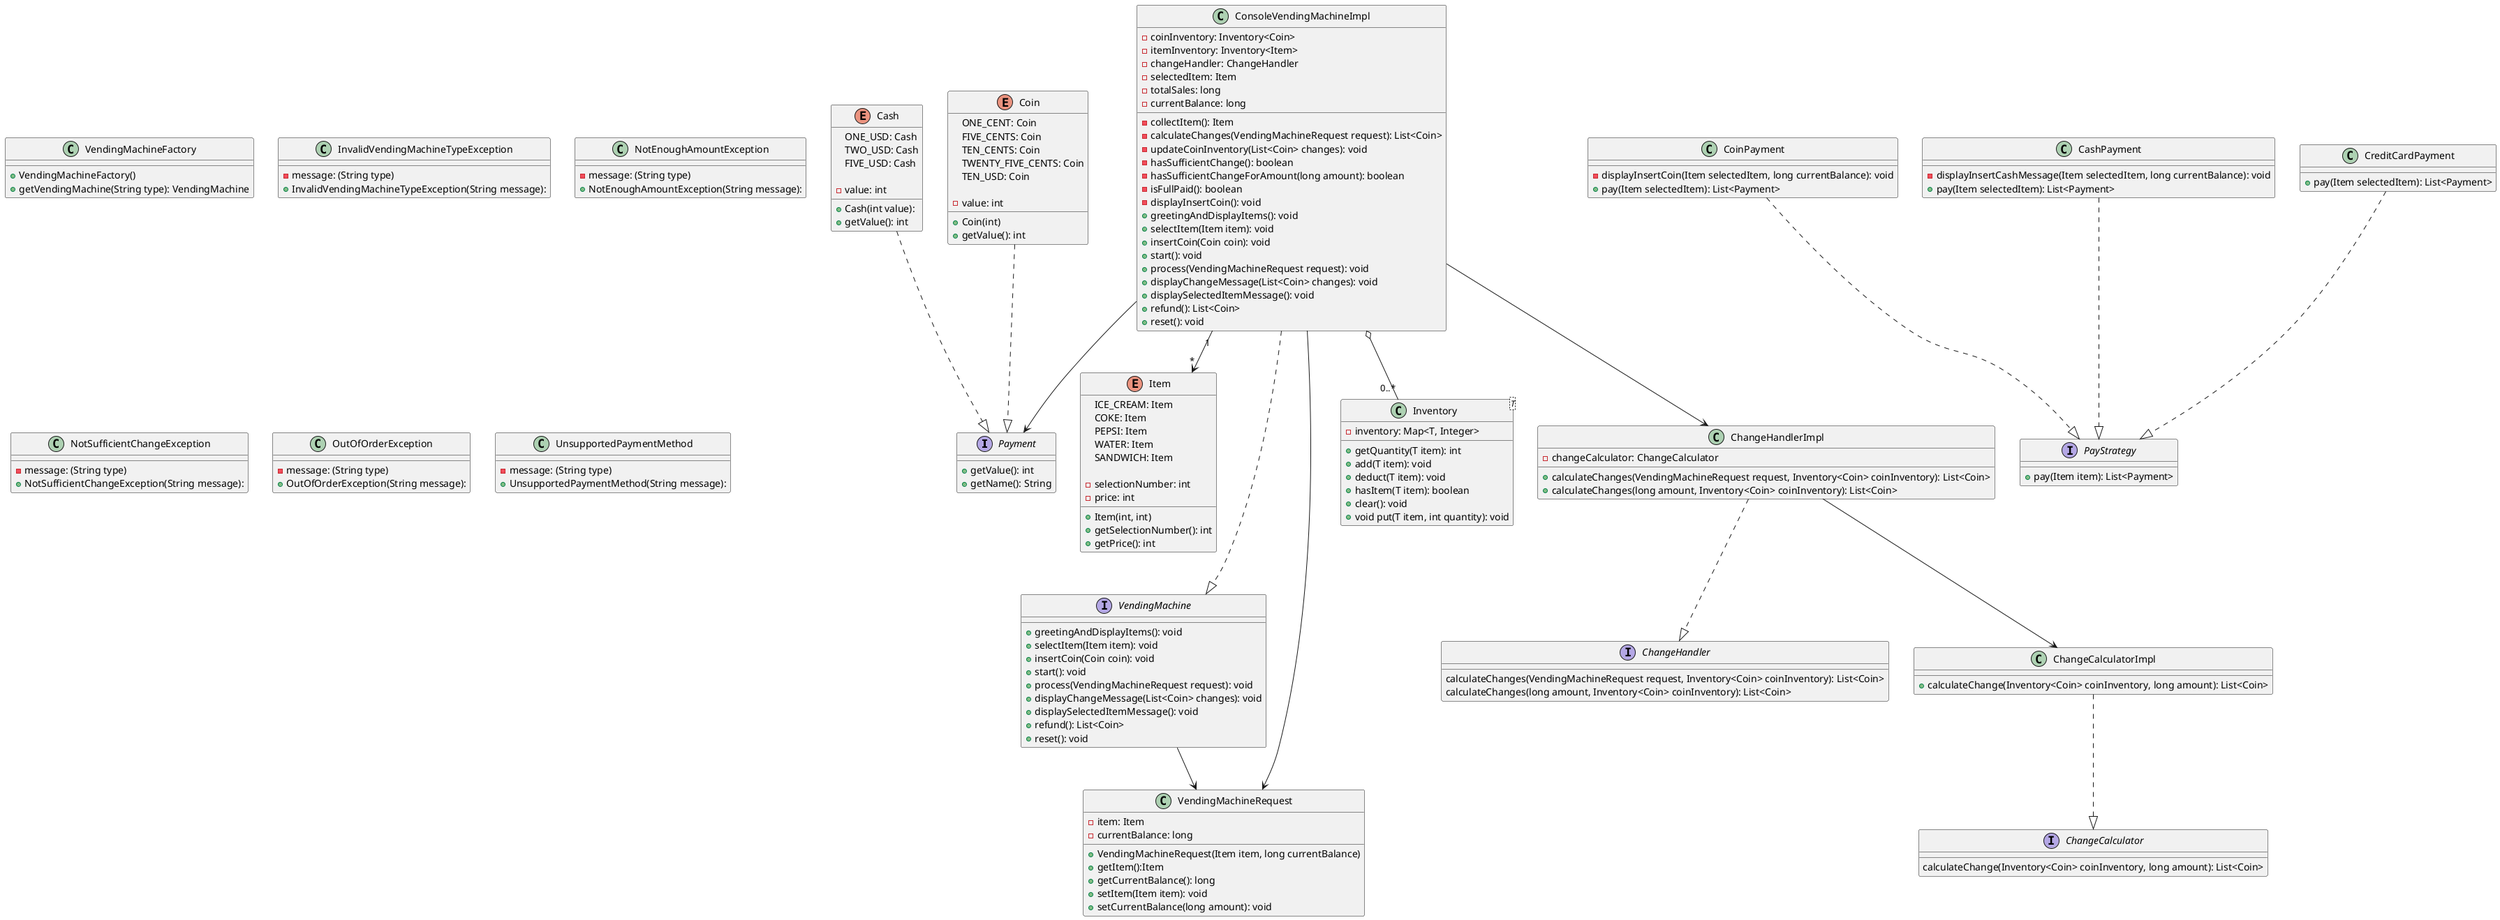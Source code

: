 @startuml
'https://plantuml.com/class-diagram

interface Payment{
+ getValue(): int
+ getName(): String
}

interface PayStrategy {
+ pay(Item item): List<Payment>
}

class CoinPayment{
- displayInsertCoin(Item selectedItem, long currentBalance): void
+ pay(Item selectedItem): List<Payment>
}

class CashPayment{
- displayInsertCashMessage(Item selectedItem, long currentBalance): void
+ pay(Item selectedItem): List<Payment>
}
class CreditCardPayment {
+ pay(Item selectedItem): List<Payment>
}
CoinPayment ..|> PayStrategy
CashPayment ..|> PayStrategy
CreditCardPayment ..|> PayStrategy

enum Cash {
ONE_USD: Cash
TWO_USD: Cash
FIVE_USD: Cash

- value: int
+ Cash(int value):
+ getValue(): int
}

Cash ..|> Payment
Coin ..|> Payment

enum Coin {
ONE_CENT: Coin
FIVE_CENTS: Coin
TEN_CENTS: Coin
TWENTY_FIVE_CENTS: Coin
TEN_USD: Coin

- value: int
+ Coin(int)
+ getValue(): int
}

enum Item {
ICE_CREAM: Item
COKE: Item
PEPSI: Item
WATER: Item
SANDWICH: Item

- selectionNumber: int
- price: int
+ Item(int, int)
+ getSelectionNumber(): int
+ getPrice(): int
}

interface VendingMachine {
+ greetingAndDisplayItems(): void
+ selectItem(Item item): void
+ insertCoin(Coin coin): void
+ start(): void
+ process(VendingMachineRequest request): void
+ displayChangeMessage(List<Coin> changes): void
+ displaySelectedItemMessage(): void
+ refund(): List<Coin>
+ reset(): void
}

class VendingMachineFactory{
+ VendingMachineFactory()
+ getVendingMachine(String type): VendingMachine
}

ConsoleVendingMachineImpl "1" --> "*" Item

ConsoleVendingMachineImpl ...|> VendingMachine
ConsoleVendingMachineImpl --> VendingMachineRequest
ConsoleVendingMachineImpl  o-- "0..*" Inventory
VendingMachine --> VendingMachineRequest
ConsoleVendingMachineImpl --> ChangeHandlerImpl
ConsoleVendingMachineImpl --> Payment

class ConsoleVendingMachineImpl {
- coinInventory: Inventory<Coin>
- itemInventory: Inventory<Item>
- changeHandler: ChangeHandler
- selectedItem: Item
- totalSales: long
- currentBalance: long

- collectItem(): Item
- calculateChanges(VendingMachineRequest request): List<Coin>
- updateCoinInventory(List<Coin> changes): void
- hasSufficientChange(): boolean
- hasSufficientChangeForAmount(long amount): boolean
- isFullPaid(): boolean
- displayInsertCoin(): void
+ greetingAndDisplayItems(): void
+ selectItem(Item item): void
+ insertCoin(Coin coin): void
+ start(): void
+ process(VendingMachineRequest request): void
+ displayChangeMessage(List<Coin> changes): void
+ displaySelectedItemMessage(): void
+ refund(): List<Coin>
+ reset(): void
}

class Inventory<T> {
- inventory: Map<T, Integer>
+ getQuantity(T item): int
+ add(T item): void
+ deduct(T item): void
+ hasItem(T item): boolean
+ clear(): void
+ void put(T item, int quantity): void
}

class VendingMachineRequest {
- item: Item
- currentBalance: long

+ VendingMachineRequest(Item item, long currentBalance)
+ getItem():Item
+ getCurrentBalance(): long
+ setItem(Item item): void
+ setCurrentBalance(long amount): void
}

interface ChangeHandler {
    calculateChanges(VendingMachineRequest request, Inventory<Coin> coinInventory): List<Coin>
    calculateChanges(long amount, Inventory<Coin> coinInventory): List<Coin>
}
ChangeHandlerImpl ..|> ChangeHandler
ChangeCalculatorImpl ..|> ChangeCalculator
ChangeHandlerImpl --> ChangeCalculatorImpl


class ChangeHandlerImpl {
- changeCalculator: ChangeCalculator

+ calculateChanges(VendingMachineRequest request, Inventory<Coin> coinInventory): List<Coin>
+ calculateChanges(long amount, Inventory<Coin> coinInventory): List<Coin>
}

interface ChangeCalculator {
calculateChange(Inventory<Coin> coinInventory, long amount): List<Coin>
}
class ChangeCalculatorImpl {
+ calculateChange(Inventory<Coin> coinInventory, long amount): List<Coin>
}


class InvalidVendingMachineTypeException{
- message: (String type)
+ InvalidVendingMachineTypeException(String message):
}

class NotEnoughAmountException{
- message: (String type)
+ NotEnoughAmountException(String message):
}

class NotSufficientChangeException{
- message: (String type)
+ NotSufficientChangeException(String message):
}

class OutOfOrderException{
- message: (String type)
+ OutOfOrderException(String message):
}
class UnsupportedPaymentMethod{
- message: (String type)
+ UnsupportedPaymentMethod(String message):
}
@enduml